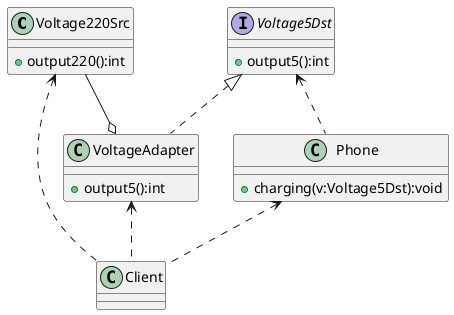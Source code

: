 @startuml

class Voltage220Src
interface Voltage5Dst
class VoltageAdapter
class Phone
class Client

Voltage220Src --o VoltageAdapter
Voltage5Dst <|.. VoltageAdapter

Voltage5Dst <.. Phone
Phone <.. Client
VoltageAdapter <.. Client
Voltage220Src <.. Client

Voltage220Src : +output220():int
Voltage5Dst : +output5():int
VoltageAdapter : +output5():int

Phone : +charging(v:Voltage5Dst):void
@enduml